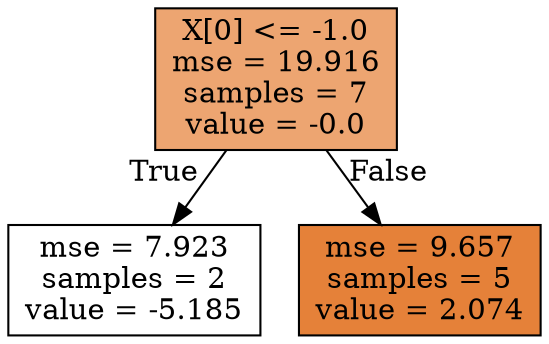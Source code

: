 digraph Tree {
node [shape=box, style="filled", color="black"] ;
0 [label="X[0] <= -1.0\nmse = 19.916\nsamples = 7\nvalue = -0.0", fillcolor="#e58139b6"] ;
1 [label="mse = 7.923\nsamples = 2\nvalue = -5.185", fillcolor="#e5813900"] ;
0 -> 1 [labeldistance=2.5, labelangle=45, headlabel="True"] ;
2 [label="mse = 9.657\nsamples = 5\nvalue = 2.074", fillcolor="#e58139ff"] ;
0 -> 2 [labeldistance=2.5, labelangle=-45, headlabel="False"] ;
}